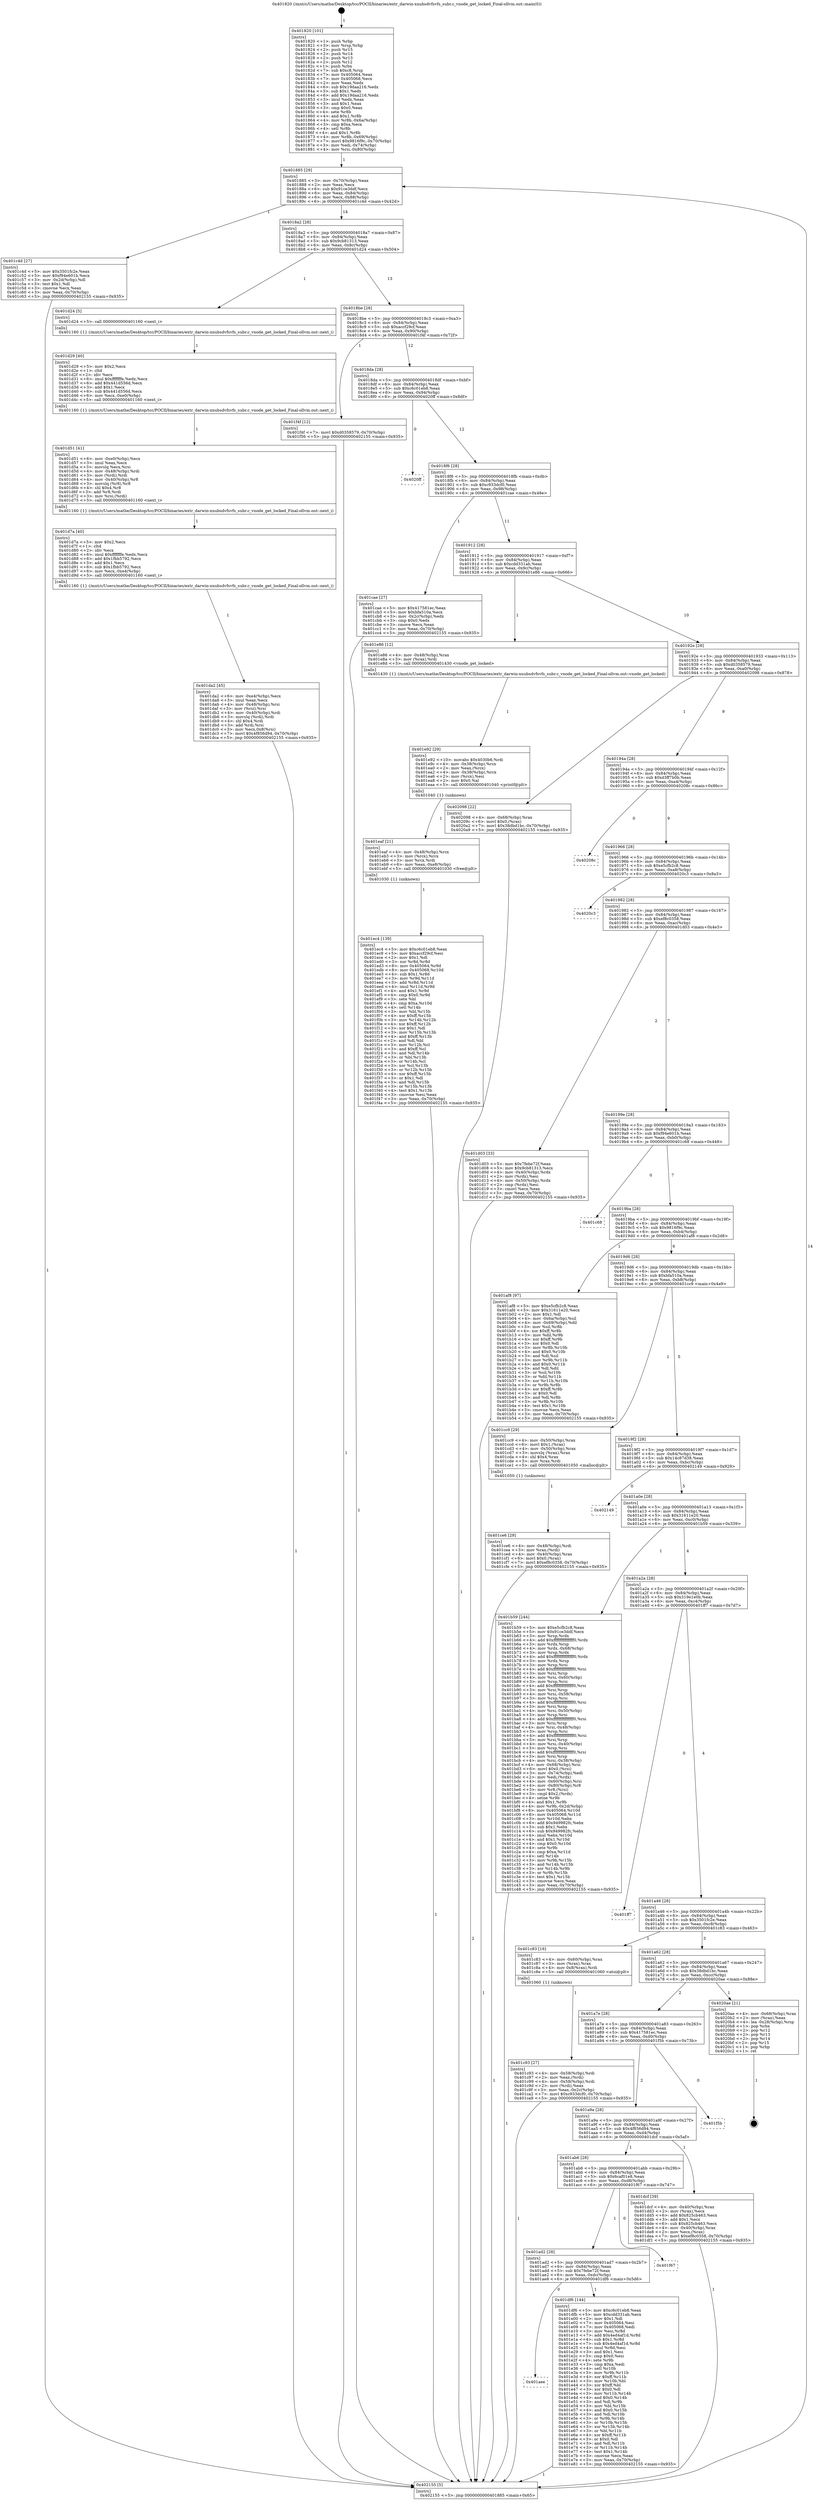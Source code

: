 digraph "0x401820" {
  label = "0x401820 (/mnt/c/Users/mathe/Desktop/tcc/POCII/binaries/extr_darwin-xnubsdvfsvfs_subr.c_vnode_get_locked_Final-ollvm.out::main(0))"
  labelloc = "t"
  node[shape=record]

  Entry [label="",width=0.3,height=0.3,shape=circle,fillcolor=black,style=filled]
  "0x401885" [label="{
     0x401885 [29]\l
     | [instrs]\l
     &nbsp;&nbsp;0x401885 \<+3\>: mov -0x70(%rbp),%eax\l
     &nbsp;&nbsp;0x401888 \<+2\>: mov %eax,%ecx\l
     &nbsp;&nbsp;0x40188a \<+6\>: sub $0x91ce3ddf,%ecx\l
     &nbsp;&nbsp;0x401890 \<+6\>: mov %eax,-0x84(%rbp)\l
     &nbsp;&nbsp;0x401896 \<+6\>: mov %ecx,-0x88(%rbp)\l
     &nbsp;&nbsp;0x40189c \<+6\>: je 0000000000401c4d \<main+0x42d\>\l
  }"]
  "0x401c4d" [label="{
     0x401c4d [27]\l
     | [instrs]\l
     &nbsp;&nbsp;0x401c4d \<+5\>: mov $0x3501fc2e,%eax\l
     &nbsp;&nbsp;0x401c52 \<+5\>: mov $0xf94e601b,%ecx\l
     &nbsp;&nbsp;0x401c57 \<+3\>: mov -0x2d(%rbp),%dl\l
     &nbsp;&nbsp;0x401c5a \<+3\>: test $0x1,%dl\l
     &nbsp;&nbsp;0x401c5d \<+3\>: cmovne %ecx,%eax\l
     &nbsp;&nbsp;0x401c60 \<+3\>: mov %eax,-0x70(%rbp)\l
     &nbsp;&nbsp;0x401c63 \<+5\>: jmp 0000000000402155 \<main+0x935\>\l
  }"]
  "0x4018a2" [label="{
     0x4018a2 [28]\l
     | [instrs]\l
     &nbsp;&nbsp;0x4018a2 \<+5\>: jmp 00000000004018a7 \<main+0x87\>\l
     &nbsp;&nbsp;0x4018a7 \<+6\>: mov -0x84(%rbp),%eax\l
     &nbsp;&nbsp;0x4018ad \<+5\>: sub $0x9cb81313,%eax\l
     &nbsp;&nbsp;0x4018b2 \<+6\>: mov %eax,-0x8c(%rbp)\l
     &nbsp;&nbsp;0x4018b8 \<+6\>: je 0000000000401d24 \<main+0x504\>\l
  }"]
  Exit [label="",width=0.3,height=0.3,shape=circle,fillcolor=black,style=filled,peripheries=2]
  "0x401d24" [label="{
     0x401d24 [5]\l
     | [instrs]\l
     &nbsp;&nbsp;0x401d24 \<+5\>: call 0000000000401160 \<next_i\>\l
     | [calls]\l
     &nbsp;&nbsp;0x401160 \{1\} (/mnt/c/Users/mathe/Desktop/tcc/POCII/binaries/extr_darwin-xnubsdvfsvfs_subr.c_vnode_get_locked_Final-ollvm.out::next_i)\l
  }"]
  "0x4018be" [label="{
     0x4018be [28]\l
     | [instrs]\l
     &nbsp;&nbsp;0x4018be \<+5\>: jmp 00000000004018c3 \<main+0xa3\>\l
     &nbsp;&nbsp;0x4018c3 \<+6\>: mov -0x84(%rbp),%eax\l
     &nbsp;&nbsp;0x4018c9 \<+5\>: sub $0xaccf29cf,%eax\l
     &nbsp;&nbsp;0x4018ce \<+6\>: mov %eax,-0x90(%rbp)\l
     &nbsp;&nbsp;0x4018d4 \<+6\>: je 0000000000401f4f \<main+0x72f\>\l
  }"]
  "0x401ec4" [label="{
     0x401ec4 [139]\l
     | [instrs]\l
     &nbsp;&nbsp;0x401ec4 \<+5\>: mov $0xc6c01eb8,%eax\l
     &nbsp;&nbsp;0x401ec9 \<+5\>: mov $0xaccf29cf,%esi\l
     &nbsp;&nbsp;0x401ece \<+2\>: mov $0x1,%dl\l
     &nbsp;&nbsp;0x401ed0 \<+3\>: xor %r8d,%r8d\l
     &nbsp;&nbsp;0x401ed3 \<+8\>: mov 0x405064,%r9d\l
     &nbsp;&nbsp;0x401edb \<+8\>: mov 0x405068,%r10d\l
     &nbsp;&nbsp;0x401ee3 \<+4\>: sub $0x1,%r8d\l
     &nbsp;&nbsp;0x401ee7 \<+3\>: mov %r9d,%r11d\l
     &nbsp;&nbsp;0x401eea \<+3\>: add %r8d,%r11d\l
     &nbsp;&nbsp;0x401eed \<+4\>: imul %r11d,%r9d\l
     &nbsp;&nbsp;0x401ef1 \<+4\>: and $0x1,%r9d\l
     &nbsp;&nbsp;0x401ef5 \<+4\>: cmp $0x0,%r9d\l
     &nbsp;&nbsp;0x401ef9 \<+3\>: sete %bl\l
     &nbsp;&nbsp;0x401efc \<+4\>: cmp $0xa,%r10d\l
     &nbsp;&nbsp;0x401f00 \<+4\>: setl %r14b\l
     &nbsp;&nbsp;0x401f04 \<+3\>: mov %bl,%r15b\l
     &nbsp;&nbsp;0x401f07 \<+4\>: xor $0xff,%r15b\l
     &nbsp;&nbsp;0x401f0b \<+3\>: mov %r14b,%r12b\l
     &nbsp;&nbsp;0x401f0e \<+4\>: xor $0xff,%r12b\l
     &nbsp;&nbsp;0x401f12 \<+3\>: xor $0x1,%dl\l
     &nbsp;&nbsp;0x401f15 \<+3\>: mov %r15b,%r13b\l
     &nbsp;&nbsp;0x401f18 \<+4\>: and $0xff,%r13b\l
     &nbsp;&nbsp;0x401f1c \<+2\>: and %dl,%bl\l
     &nbsp;&nbsp;0x401f1e \<+3\>: mov %r12b,%cl\l
     &nbsp;&nbsp;0x401f21 \<+3\>: and $0xff,%cl\l
     &nbsp;&nbsp;0x401f24 \<+3\>: and %dl,%r14b\l
     &nbsp;&nbsp;0x401f27 \<+3\>: or %bl,%r13b\l
     &nbsp;&nbsp;0x401f2a \<+3\>: or %r14b,%cl\l
     &nbsp;&nbsp;0x401f2d \<+3\>: xor %cl,%r13b\l
     &nbsp;&nbsp;0x401f30 \<+3\>: or %r12b,%r15b\l
     &nbsp;&nbsp;0x401f33 \<+4\>: xor $0xff,%r15b\l
     &nbsp;&nbsp;0x401f37 \<+3\>: or $0x1,%dl\l
     &nbsp;&nbsp;0x401f3a \<+3\>: and %dl,%r15b\l
     &nbsp;&nbsp;0x401f3d \<+3\>: or %r15b,%r13b\l
     &nbsp;&nbsp;0x401f40 \<+4\>: test $0x1,%r13b\l
     &nbsp;&nbsp;0x401f44 \<+3\>: cmovne %esi,%eax\l
     &nbsp;&nbsp;0x401f47 \<+3\>: mov %eax,-0x70(%rbp)\l
     &nbsp;&nbsp;0x401f4a \<+5\>: jmp 0000000000402155 \<main+0x935\>\l
  }"]
  "0x401f4f" [label="{
     0x401f4f [12]\l
     | [instrs]\l
     &nbsp;&nbsp;0x401f4f \<+7\>: movl $0xd0358579,-0x70(%rbp)\l
     &nbsp;&nbsp;0x401f56 \<+5\>: jmp 0000000000402155 \<main+0x935\>\l
  }"]
  "0x4018da" [label="{
     0x4018da [28]\l
     | [instrs]\l
     &nbsp;&nbsp;0x4018da \<+5\>: jmp 00000000004018df \<main+0xbf\>\l
     &nbsp;&nbsp;0x4018df \<+6\>: mov -0x84(%rbp),%eax\l
     &nbsp;&nbsp;0x4018e5 \<+5\>: sub $0xc6c01eb8,%eax\l
     &nbsp;&nbsp;0x4018ea \<+6\>: mov %eax,-0x94(%rbp)\l
     &nbsp;&nbsp;0x4018f0 \<+6\>: je 00000000004020ff \<main+0x8df\>\l
  }"]
  "0x401eaf" [label="{
     0x401eaf [21]\l
     | [instrs]\l
     &nbsp;&nbsp;0x401eaf \<+4\>: mov -0x48(%rbp),%rcx\l
     &nbsp;&nbsp;0x401eb3 \<+3\>: mov (%rcx),%rcx\l
     &nbsp;&nbsp;0x401eb6 \<+3\>: mov %rcx,%rdi\l
     &nbsp;&nbsp;0x401eb9 \<+6\>: mov %eax,-0xe8(%rbp)\l
     &nbsp;&nbsp;0x401ebf \<+5\>: call 0000000000401030 \<free@plt\>\l
     | [calls]\l
     &nbsp;&nbsp;0x401030 \{1\} (unknown)\l
  }"]
  "0x4020ff" [label="{
     0x4020ff\l
  }", style=dashed]
  "0x4018f6" [label="{
     0x4018f6 [28]\l
     | [instrs]\l
     &nbsp;&nbsp;0x4018f6 \<+5\>: jmp 00000000004018fb \<main+0xdb\>\l
     &nbsp;&nbsp;0x4018fb \<+6\>: mov -0x84(%rbp),%eax\l
     &nbsp;&nbsp;0x401901 \<+5\>: sub $0xc933dcf0,%eax\l
     &nbsp;&nbsp;0x401906 \<+6\>: mov %eax,-0x98(%rbp)\l
     &nbsp;&nbsp;0x40190c \<+6\>: je 0000000000401cae \<main+0x48e\>\l
  }"]
  "0x401e92" [label="{
     0x401e92 [29]\l
     | [instrs]\l
     &nbsp;&nbsp;0x401e92 \<+10\>: movabs $0x4030b6,%rdi\l
     &nbsp;&nbsp;0x401e9c \<+4\>: mov -0x38(%rbp),%rcx\l
     &nbsp;&nbsp;0x401ea0 \<+2\>: mov %eax,(%rcx)\l
     &nbsp;&nbsp;0x401ea2 \<+4\>: mov -0x38(%rbp),%rcx\l
     &nbsp;&nbsp;0x401ea6 \<+2\>: mov (%rcx),%esi\l
     &nbsp;&nbsp;0x401ea8 \<+2\>: mov $0x0,%al\l
     &nbsp;&nbsp;0x401eaa \<+5\>: call 0000000000401040 \<printf@plt\>\l
     | [calls]\l
     &nbsp;&nbsp;0x401040 \{1\} (unknown)\l
  }"]
  "0x401cae" [label="{
     0x401cae [27]\l
     | [instrs]\l
     &nbsp;&nbsp;0x401cae \<+5\>: mov $0x417581ec,%eax\l
     &nbsp;&nbsp;0x401cb3 \<+5\>: mov $0xbfa510a,%ecx\l
     &nbsp;&nbsp;0x401cb8 \<+3\>: mov -0x2c(%rbp),%edx\l
     &nbsp;&nbsp;0x401cbb \<+3\>: cmp $0x0,%edx\l
     &nbsp;&nbsp;0x401cbe \<+3\>: cmove %ecx,%eax\l
     &nbsp;&nbsp;0x401cc1 \<+3\>: mov %eax,-0x70(%rbp)\l
     &nbsp;&nbsp;0x401cc4 \<+5\>: jmp 0000000000402155 \<main+0x935\>\l
  }"]
  "0x401912" [label="{
     0x401912 [28]\l
     | [instrs]\l
     &nbsp;&nbsp;0x401912 \<+5\>: jmp 0000000000401917 \<main+0xf7\>\l
     &nbsp;&nbsp;0x401917 \<+6\>: mov -0x84(%rbp),%eax\l
     &nbsp;&nbsp;0x40191d \<+5\>: sub $0xcdd331ab,%eax\l
     &nbsp;&nbsp;0x401922 \<+6\>: mov %eax,-0x9c(%rbp)\l
     &nbsp;&nbsp;0x401928 \<+6\>: je 0000000000401e86 \<main+0x666\>\l
  }"]
  "0x401aee" [label="{
     0x401aee\l
  }", style=dashed]
  "0x401e86" [label="{
     0x401e86 [12]\l
     | [instrs]\l
     &nbsp;&nbsp;0x401e86 \<+4\>: mov -0x48(%rbp),%rax\l
     &nbsp;&nbsp;0x401e8a \<+3\>: mov (%rax),%rdi\l
     &nbsp;&nbsp;0x401e8d \<+5\>: call 0000000000401430 \<vnode_get_locked\>\l
     | [calls]\l
     &nbsp;&nbsp;0x401430 \{1\} (/mnt/c/Users/mathe/Desktop/tcc/POCII/binaries/extr_darwin-xnubsdvfsvfs_subr.c_vnode_get_locked_Final-ollvm.out::vnode_get_locked)\l
  }"]
  "0x40192e" [label="{
     0x40192e [28]\l
     | [instrs]\l
     &nbsp;&nbsp;0x40192e \<+5\>: jmp 0000000000401933 \<main+0x113\>\l
     &nbsp;&nbsp;0x401933 \<+6\>: mov -0x84(%rbp),%eax\l
     &nbsp;&nbsp;0x401939 \<+5\>: sub $0xd0358579,%eax\l
     &nbsp;&nbsp;0x40193e \<+6\>: mov %eax,-0xa0(%rbp)\l
     &nbsp;&nbsp;0x401944 \<+6\>: je 0000000000402098 \<main+0x878\>\l
  }"]
  "0x401df6" [label="{
     0x401df6 [144]\l
     | [instrs]\l
     &nbsp;&nbsp;0x401df6 \<+5\>: mov $0xc6c01eb8,%eax\l
     &nbsp;&nbsp;0x401dfb \<+5\>: mov $0xcdd331ab,%ecx\l
     &nbsp;&nbsp;0x401e00 \<+2\>: mov $0x1,%dl\l
     &nbsp;&nbsp;0x401e02 \<+7\>: mov 0x405064,%esi\l
     &nbsp;&nbsp;0x401e09 \<+7\>: mov 0x405068,%edi\l
     &nbsp;&nbsp;0x401e10 \<+3\>: mov %esi,%r8d\l
     &nbsp;&nbsp;0x401e13 \<+7\>: add $0x4ed4af1d,%r8d\l
     &nbsp;&nbsp;0x401e1a \<+4\>: sub $0x1,%r8d\l
     &nbsp;&nbsp;0x401e1e \<+7\>: sub $0x4ed4af1d,%r8d\l
     &nbsp;&nbsp;0x401e25 \<+4\>: imul %r8d,%esi\l
     &nbsp;&nbsp;0x401e29 \<+3\>: and $0x1,%esi\l
     &nbsp;&nbsp;0x401e2c \<+3\>: cmp $0x0,%esi\l
     &nbsp;&nbsp;0x401e2f \<+4\>: sete %r9b\l
     &nbsp;&nbsp;0x401e33 \<+3\>: cmp $0xa,%edi\l
     &nbsp;&nbsp;0x401e36 \<+4\>: setl %r10b\l
     &nbsp;&nbsp;0x401e3a \<+3\>: mov %r9b,%r11b\l
     &nbsp;&nbsp;0x401e3d \<+4\>: xor $0xff,%r11b\l
     &nbsp;&nbsp;0x401e41 \<+3\>: mov %r10b,%bl\l
     &nbsp;&nbsp;0x401e44 \<+3\>: xor $0xff,%bl\l
     &nbsp;&nbsp;0x401e47 \<+3\>: xor $0x0,%dl\l
     &nbsp;&nbsp;0x401e4a \<+3\>: mov %r11b,%r14b\l
     &nbsp;&nbsp;0x401e4d \<+4\>: and $0x0,%r14b\l
     &nbsp;&nbsp;0x401e51 \<+3\>: and %dl,%r9b\l
     &nbsp;&nbsp;0x401e54 \<+3\>: mov %bl,%r15b\l
     &nbsp;&nbsp;0x401e57 \<+4\>: and $0x0,%r15b\l
     &nbsp;&nbsp;0x401e5b \<+3\>: and %dl,%r10b\l
     &nbsp;&nbsp;0x401e5e \<+3\>: or %r9b,%r14b\l
     &nbsp;&nbsp;0x401e61 \<+3\>: or %r10b,%r15b\l
     &nbsp;&nbsp;0x401e64 \<+3\>: xor %r15b,%r14b\l
     &nbsp;&nbsp;0x401e67 \<+3\>: or %bl,%r11b\l
     &nbsp;&nbsp;0x401e6a \<+4\>: xor $0xff,%r11b\l
     &nbsp;&nbsp;0x401e6e \<+3\>: or $0x0,%dl\l
     &nbsp;&nbsp;0x401e71 \<+3\>: and %dl,%r11b\l
     &nbsp;&nbsp;0x401e74 \<+3\>: or %r11b,%r14b\l
     &nbsp;&nbsp;0x401e77 \<+4\>: test $0x1,%r14b\l
     &nbsp;&nbsp;0x401e7b \<+3\>: cmovne %ecx,%eax\l
     &nbsp;&nbsp;0x401e7e \<+3\>: mov %eax,-0x70(%rbp)\l
     &nbsp;&nbsp;0x401e81 \<+5\>: jmp 0000000000402155 \<main+0x935\>\l
  }"]
  "0x402098" [label="{
     0x402098 [22]\l
     | [instrs]\l
     &nbsp;&nbsp;0x402098 \<+4\>: mov -0x68(%rbp),%rax\l
     &nbsp;&nbsp;0x40209c \<+6\>: movl $0x0,(%rax)\l
     &nbsp;&nbsp;0x4020a2 \<+7\>: movl $0x38dbd1bc,-0x70(%rbp)\l
     &nbsp;&nbsp;0x4020a9 \<+5\>: jmp 0000000000402155 \<main+0x935\>\l
  }"]
  "0x40194a" [label="{
     0x40194a [28]\l
     | [instrs]\l
     &nbsp;&nbsp;0x40194a \<+5\>: jmp 000000000040194f \<main+0x12f\>\l
     &nbsp;&nbsp;0x40194f \<+6\>: mov -0x84(%rbp),%eax\l
     &nbsp;&nbsp;0x401955 \<+5\>: sub $0xd3ff7b0b,%eax\l
     &nbsp;&nbsp;0x40195a \<+6\>: mov %eax,-0xa4(%rbp)\l
     &nbsp;&nbsp;0x401960 \<+6\>: je 000000000040208c \<main+0x86c\>\l
  }"]
  "0x401ad2" [label="{
     0x401ad2 [28]\l
     | [instrs]\l
     &nbsp;&nbsp;0x401ad2 \<+5\>: jmp 0000000000401ad7 \<main+0x2b7\>\l
     &nbsp;&nbsp;0x401ad7 \<+6\>: mov -0x84(%rbp),%eax\l
     &nbsp;&nbsp;0x401add \<+5\>: sub $0x7febe72f,%eax\l
     &nbsp;&nbsp;0x401ae2 \<+6\>: mov %eax,-0xdc(%rbp)\l
     &nbsp;&nbsp;0x401ae8 \<+6\>: je 0000000000401df6 \<main+0x5d6\>\l
  }"]
  "0x40208c" [label="{
     0x40208c\l
  }", style=dashed]
  "0x401966" [label="{
     0x401966 [28]\l
     | [instrs]\l
     &nbsp;&nbsp;0x401966 \<+5\>: jmp 000000000040196b \<main+0x14b\>\l
     &nbsp;&nbsp;0x40196b \<+6\>: mov -0x84(%rbp),%eax\l
     &nbsp;&nbsp;0x401971 \<+5\>: sub $0xe5cfb2c8,%eax\l
     &nbsp;&nbsp;0x401976 \<+6\>: mov %eax,-0xa8(%rbp)\l
     &nbsp;&nbsp;0x40197c \<+6\>: je 00000000004020c3 \<main+0x8a3\>\l
  }"]
  "0x401f67" [label="{
     0x401f67\l
  }", style=dashed]
  "0x4020c3" [label="{
     0x4020c3\l
  }", style=dashed]
  "0x401982" [label="{
     0x401982 [28]\l
     | [instrs]\l
     &nbsp;&nbsp;0x401982 \<+5\>: jmp 0000000000401987 \<main+0x167\>\l
     &nbsp;&nbsp;0x401987 \<+6\>: mov -0x84(%rbp),%eax\l
     &nbsp;&nbsp;0x40198d \<+5\>: sub $0xef8c0358,%eax\l
     &nbsp;&nbsp;0x401992 \<+6\>: mov %eax,-0xac(%rbp)\l
     &nbsp;&nbsp;0x401998 \<+6\>: je 0000000000401d03 \<main+0x4e3\>\l
  }"]
  "0x401ab6" [label="{
     0x401ab6 [28]\l
     | [instrs]\l
     &nbsp;&nbsp;0x401ab6 \<+5\>: jmp 0000000000401abb \<main+0x29b\>\l
     &nbsp;&nbsp;0x401abb \<+6\>: mov -0x84(%rbp),%eax\l
     &nbsp;&nbsp;0x401ac1 \<+5\>: sub $0x6caf01e8,%eax\l
     &nbsp;&nbsp;0x401ac6 \<+6\>: mov %eax,-0xd8(%rbp)\l
     &nbsp;&nbsp;0x401acc \<+6\>: je 0000000000401f67 \<main+0x747\>\l
  }"]
  "0x401d03" [label="{
     0x401d03 [33]\l
     | [instrs]\l
     &nbsp;&nbsp;0x401d03 \<+5\>: mov $0x7febe72f,%eax\l
     &nbsp;&nbsp;0x401d08 \<+5\>: mov $0x9cb81313,%ecx\l
     &nbsp;&nbsp;0x401d0d \<+4\>: mov -0x40(%rbp),%rdx\l
     &nbsp;&nbsp;0x401d11 \<+2\>: mov (%rdx),%esi\l
     &nbsp;&nbsp;0x401d13 \<+4\>: mov -0x50(%rbp),%rdx\l
     &nbsp;&nbsp;0x401d17 \<+2\>: cmp (%rdx),%esi\l
     &nbsp;&nbsp;0x401d19 \<+3\>: cmovl %ecx,%eax\l
     &nbsp;&nbsp;0x401d1c \<+3\>: mov %eax,-0x70(%rbp)\l
     &nbsp;&nbsp;0x401d1f \<+5\>: jmp 0000000000402155 \<main+0x935\>\l
  }"]
  "0x40199e" [label="{
     0x40199e [28]\l
     | [instrs]\l
     &nbsp;&nbsp;0x40199e \<+5\>: jmp 00000000004019a3 \<main+0x183\>\l
     &nbsp;&nbsp;0x4019a3 \<+6\>: mov -0x84(%rbp),%eax\l
     &nbsp;&nbsp;0x4019a9 \<+5\>: sub $0xf94e601b,%eax\l
     &nbsp;&nbsp;0x4019ae \<+6\>: mov %eax,-0xb0(%rbp)\l
     &nbsp;&nbsp;0x4019b4 \<+6\>: je 0000000000401c68 \<main+0x448\>\l
  }"]
  "0x401dcf" [label="{
     0x401dcf [39]\l
     | [instrs]\l
     &nbsp;&nbsp;0x401dcf \<+4\>: mov -0x40(%rbp),%rax\l
     &nbsp;&nbsp;0x401dd3 \<+2\>: mov (%rax),%ecx\l
     &nbsp;&nbsp;0x401dd5 \<+6\>: add $0x825cb463,%ecx\l
     &nbsp;&nbsp;0x401ddb \<+3\>: add $0x1,%ecx\l
     &nbsp;&nbsp;0x401dde \<+6\>: sub $0x825cb463,%ecx\l
     &nbsp;&nbsp;0x401de4 \<+4\>: mov -0x40(%rbp),%rax\l
     &nbsp;&nbsp;0x401de8 \<+2\>: mov %ecx,(%rax)\l
     &nbsp;&nbsp;0x401dea \<+7\>: movl $0xef8c0358,-0x70(%rbp)\l
     &nbsp;&nbsp;0x401df1 \<+5\>: jmp 0000000000402155 \<main+0x935\>\l
  }"]
  "0x401c68" [label="{
     0x401c68\l
  }", style=dashed]
  "0x4019ba" [label="{
     0x4019ba [28]\l
     | [instrs]\l
     &nbsp;&nbsp;0x4019ba \<+5\>: jmp 00000000004019bf \<main+0x19f\>\l
     &nbsp;&nbsp;0x4019bf \<+6\>: mov -0x84(%rbp),%eax\l
     &nbsp;&nbsp;0x4019c5 \<+5\>: sub $0x9816f9c,%eax\l
     &nbsp;&nbsp;0x4019ca \<+6\>: mov %eax,-0xb4(%rbp)\l
     &nbsp;&nbsp;0x4019d0 \<+6\>: je 0000000000401af8 \<main+0x2d8\>\l
  }"]
  "0x401a9a" [label="{
     0x401a9a [28]\l
     | [instrs]\l
     &nbsp;&nbsp;0x401a9a \<+5\>: jmp 0000000000401a9f \<main+0x27f\>\l
     &nbsp;&nbsp;0x401a9f \<+6\>: mov -0x84(%rbp),%eax\l
     &nbsp;&nbsp;0x401aa5 \<+5\>: sub $0x4f856d94,%eax\l
     &nbsp;&nbsp;0x401aaa \<+6\>: mov %eax,-0xd4(%rbp)\l
     &nbsp;&nbsp;0x401ab0 \<+6\>: je 0000000000401dcf \<main+0x5af\>\l
  }"]
  "0x401af8" [label="{
     0x401af8 [97]\l
     | [instrs]\l
     &nbsp;&nbsp;0x401af8 \<+5\>: mov $0xe5cfb2c8,%eax\l
     &nbsp;&nbsp;0x401afd \<+5\>: mov $0x31611e20,%ecx\l
     &nbsp;&nbsp;0x401b02 \<+2\>: mov $0x1,%dl\l
     &nbsp;&nbsp;0x401b04 \<+4\>: mov -0x6a(%rbp),%sil\l
     &nbsp;&nbsp;0x401b08 \<+4\>: mov -0x69(%rbp),%dil\l
     &nbsp;&nbsp;0x401b0c \<+3\>: mov %sil,%r8b\l
     &nbsp;&nbsp;0x401b0f \<+4\>: xor $0xff,%r8b\l
     &nbsp;&nbsp;0x401b13 \<+3\>: mov %dil,%r9b\l
     &nbsp;&nbsp;0x401b16 \<+4\>: xor $0xff,%r9b\l
     &nbsp;&nbsp;0x401b1a \<+3\>: xor $0x0,%dl\l
     &nbsp;&nbsp;0x401b1d \<+3\>: mov %r8b,%r10b\l
     &nbsp;&nbsp;0x401b20 \<+4\>: and $0x0,%r10b\l
     &nbsp;&nbsp;0x401b24 \<+3\>: and %dl,%sil\l
     &nbsp;&nbsp;0x401b27 \<+3\>: mov %r9b,%r11b\l
     &nbsp;&nbsp;0x401b2a \<+4\>: and $0x0,%r11b\l
     &nbsp;&nbsp;0x401b2e \<+3\>: and %dl,%dil\l
     &nbsp;&nbsp;0x401b31 \<+3\>: or %sil,%r10b\l
     &nbsp;&nbsp;0x401b34 \<+3\>: or %dil,%r11b\l
     &nbsp;&nbsp;0x401b37 \<+3\>: xor %r11b,%r10b\l
     &nbsp;&nbsp;0x401b3a \<+3\>: or %r9b,%r8b\l
     &nbsp;&nbsp;0x401b3d \<+4\>: xor $0xff,%r8b\l
     &nbsp;&nbsp;0x401b41 \<+3\>: or $0x0,%dl\l
     &nbsp;&nbsp;0x401b44 \<+3\>: and %dl,%r8b\l
     &nbsp;&nbsp;0x401b47 \<+3\>: or %r8b,%r10b\l
     &nbsp;&nbsp;0x401b4a \<+4\>: test $0x1,%r10b\l
     &nbsp;&nbsp;0x401b4e \<+3\>: cmovne %ecx,%eax\l
     &nbsp;&nbsp;0x401b51 \<+3\>: mov %eax,-0x70(%rbp)\l
     &nbsp;&nbsp;0x401b54 \<+5\>: jmp 0000000000402155 \<main+0x935\>\l
  }"]
  "0x4019d6" [label="{
     0x4019d6 [28]\l
     | [instrs]\l
     &nbsp;&nbsp;0x4019d6 \<+5\>: jmp 00000000004019db \<main+0x1bb\>\l
     &nbsp;&nbsp;0x4019db \<+6\>: mov -0x84(%rbp),%eax\l
     &nbsp;&nbsp;0x4019e1 \<+5\>: sub $0xbfa510a,%eax\l
     &nbsp;&nbsp;0x4019e6 \<+6\>: mov %eax,-0xb8(%rbp)\l
     &nbsp;&nbsp;0x4019ec \<+6\>: je 0000000000401cc9 \<main+0x4a9\>\l
  }"]
  "0x402155" [label="{
     0x402155 [5]\l
     | [instrs]\l
     &nbsp;&nbsp;0x402155 \<+5\>: jmp 0000000000401885 \<main+0x65\>\l
  }"]
  "0x401820" [label="{
     0x401820 [101]\l
     | [instrs]\l
     &nbsp;&nbsp;0x401820 \<+1\>: push %rbp\l
     &nbsp;&nbsp;0x401821 \<+3\>: mov %rsp,%rbp\l
     &nbsp;&nbsp;0x401824 \<+2\>: push %r15\l
     &nbsp;&nbsp;0x401826 \<+2\>: push %r14\l
     &nbsp;&nbsp;0x401828 \<+2\>: push %r13\l
     &nbsp;&nbsp;0x40182a \<+2\>: push %r12\l
     &nbsp;&nbsp;0x40182c \<+1\>: push %rbx\l
     &nbsp;&nbsp;0x40182d \<+7\>: sub $0xc8,%rsp\l
     &nbsp;&nbsp;0x401834 \<+7\>: mov 0x405064,%eax\l
     &nbsp;&nbsp;0x40183b \<+7\>: mov 0x405068,%ecx\l
     &nbsp;&nbsp;0x401842 \<+2\>: mov %eax,%edx\l
     &nbsp;&nbsp;0x401844 \<+6\>: sub $0x19daa216,%edx\l
     &nbsp;&nbsp;0x40184a \<+3\>: sub $0x1,%edx\l
     &nbsp;&nbsp;0x40184d \<+6\>: add $0x19daa216,%edx\l
     &nbsp;&nbsp;0x401853 \<+3\>: imul %edx,%eax\l
     &nbsp;&nbsp;0x401856 \<+3\>: and $0x1,%eax\l
     &nbsp;&nbsp;0x401859 \<+3\>: cmp $0x0,%eax\l
     &nbsp;&nbsp;0x40185c \<+4\>: sete %r8b\l
     &nbsp;&nbsp;0x401860 \<+4\>: and $0x1,%r8b\l
     &nbsp;&nbsp;0x401864 \<+4\>: mov %r8b,-0x6a(%rbp)\l
     &nbsp;&nbsp;0x401868 \<+3\>: cmp $0xa,%ecx\l
     &nbsp;&nbsp;0x40186b \<+4\>: setl %r8b\l
     &nbsp;&nbsp;0x40186f \<+4\>: and $0x1,%r8b\l
     &nbsp;&nbsp;0x401873 \<+4\>: mov %r8b,-0x69(%rbp)\l
     &nbsp;&nbsp;0x401877 \<+7\>: movl $0x9816f9c,-0x70(%rbp)\l
     &nbsp;&nbsp;0x40187e \<+3\>: mov %edi,-0x74(%rbp)\l
     &nbsp;&nbsp;0x401881 \<+4\>: mov %rsi,-0x80(%rbp)\l
  }"]
  "0x401f5b" [label="{
     0x401f5b\l
  }", style=dashed]
  "0x401cc9" [label="{
     0x401cc9 [29]\l
     | [instrs]\l
     &nbsp;&nbsp;0x401cc9 \<+4\>: mov -0x50(%rbp),%rax\l
     &nbsp;&nbsp;0x401ccd \<+6\>: movl $0x1,(%rax)\l
     &nbsp;&nbsp;0x401cd3 \<+4\>: mov -0x50(%rbp),%rax\l
     &nbsp;&nbsp;0x401cd7 \<+3\>: movslq (%rax),%rax\l
     &nbsp;&nbsp;0x401cda \<+4\>: shl $0x4,%rax\l
     &nbsp;&nbsp;0x401cde \<+3\>: mov %rax,%rdi\l
     &nbsp;&nbsp;0x401ce1 \<+5\>: call 0000000000401050 \<malloc@plt\>\l
     | [calls]\l
     &nbsp;&nbsp;0x401050 \{1\} (unknown)\l
  }"]
  "0x4019f2" [label="{
     0x4019f2 [28]\l
     | [instrs]\l
     &nbsp;&nbsp;0x4019f2 \<+5\>: jmp 00000000004019f7 \<main+0x1d7\>\l
     &nbsp;&nbsp;0x4019f7 \<+6\>: mov -0x84(%rbp),%eax\l
     &nbsp;&nbsp;0x4019fd \<+5\>: sub $0x14c87d38,%eax\l
     &nbsp;&nbsp;0x401a02 \<+6\>: mov %eax,-0xbc(%rbp)\l
     &nbsp;&nbsp;0x401a08 \<+6\>: je 0000000000402149 \<main+0x929\>\l
  }"]
  "0x401a7e" [label="{
     0x401a7e [28]\l
     | [instrs]\l
     &nbsp;&nbsp;0x401a7e \<+5\>: jmp 0000000000401a83 \<main+0x263\>\l
     &nbsp;&nbsp;0x401a83 \<+6\>: mov -0x84(%rbp),%eax\l
     &nbsp;&nbsp;0x401a89 \<+5\>: sub $0x417581ec,%eax\l
     &nbsp;&nbsp;0x401a8e \<+6\>: mov %eax,-0xd0(%rbp)\l
     &nbsp;&nbsp;0x401a94 \<+6\>: je 0000000000401f5b \<main+0x73b\>\l
  }"]
  "0x402149" [label="{
     0x402149\l
  }", style=dashed]
  "0x401a0e" [label="{
     0x401a0e [28]\l
     | [instrs]\l
     &nbsp;&nbsp;0x401a0e \<+5\>: jmp 0000000000401a13 \<main+0x1f3\>\l
     &nbsp;&nbsp;0x401a13 \<+6\>: mov -0x84(%rbp),%eax\l
     &nbsp;&nbsp;0x401a19 \<+5\>: sub $0x31611e20,%eax\l
     &nbsp;&nbsp;0x401a1e \<+6\>: mov %eax,-0xc0(%rbp)\l
     &nbsp;&nbsp;0x401a24 \<+6\>: je 0000000000401b59 \<main+0x339\>\l
  }"]
  "0x4020ae" [label="{
     0x4020ae [21]\l
     | [instrs]\l
     &nbsp;&nbsp;0x4020ae \<+4\>: mov -0x68(%rbp),%rax\l
     &nbsp;&nbsp;0x4020b2 \<+2\>: mov (%rax),%eax\l
     &nbsp;&nbsp;0x4020b4 \<+4\>: lea -0x28(%rbp),%rsp\l
     &nbsp;&nbsp;0x4020b8 \<+1\>: pop %rbx\l
     &nbsp;&nbsp;0x4020b9 \<+2\>: pop %r12\l
     &nbsp;&nbsp;0x4020bb \<+2\>: pop %r13\l
     &nbsp;&nbsp;0x4020bd \<+2\>: pop %r14\l
     &nbsp;&nbsp;0x4020bf \<+2\>: pop %r15\l
     &nbsp;&nbsp;0x4020c1 \<+1\>: pop %rbp\l
     &nbsp;&nbsp;0x4020c2 \<+1\>: ret\l
  }"]
  "0x401b59" [label="{
     0x401b59 [244]\l
     | [instrs]\l
     &nbsp;&nbsp;0x401b59 \<+5\>: mov $0xe5cfb2c8,%eax\l
     &nbsp;&nbsp;0x401b5e \<+5\>: mov $0x91ce3ddf,%ecx\l
     &nbsp;&nbsp;0x401b63 \<+3\>: mov %rsp,%rdx\l
     &nbsp;&nbsp;0x401b66 \<+4\>: add $0xfffffffffffffff0,%rdx\l
     &nbsp;&nbsp;0x401b6a \<+3\>: mov %rdx,%rsp\l
     &nbsp;&nbsp;0x401b6d \<+4\>: mov %rdx,-0x68(%rbp)\l
     &nbsp;&nbsp;0x401b71 \<+3\>: mov %rsp,%rdx\l
     &nbsp;&nbsp;0x401b74 \<+4\>: add $0xfffffffffffffff0,%rdx\l
     &nbsp;&nbsp;0x401b78 \<+3\>: mov %rdx,%rsp\l
     &nbsp;&nbsp;0x401b7b \<+3\>: mov %rsp,%rsi\l
     &nbsp;&nbsp;0x401b7e \<+4\>: add $0xfffffffffffffff0,%rsi\l
     &nbsp;&nbsp;0x401b82 \<+3\>: mov %rsi,%rsp\l
     &nbsp;&nbsp;0x401b85 \<+4\>: mov %rsi,-0x60(%rbp)\l
     &nbsp;&nbsp;0x401b89 \<+3\>: mov %rsp,%rsi\l
     &nbsp;&nbsp;0x401b8c \<+4\>: add $0xfffffffffffffff0,%rsi\l
     &nbsp;&nbsp;0x401b90 \<+3\>: mov %rsi,%rsp\l
     &nbsp;&nbsp;0x401b93 \<+4\>: mov %rsi,-0x58(%rbp)\l
     &nbsp;&nbsp;0x401b97 \<+3\>: mov %rsp,%rsi\l
     &nbsp;&nbsp;0x401b9a \<+4\>: add $0xfffffffffffffff0,%rsi\l
     &nbsp;&nbsp;0x401b9e \<+3\>: mov %rsi,%rsp\l
     &nbsp;&nbsp;0x401ba1 \<+4\>: mov %rsi,-0x50(%rbp)\l
     &nbsp;&nbsp;0x401ba5 \<+3\>: mov %rsp,%rsi\l
     &nbsp;&nbsp;0x401ba8 \<+4\>: add $0xfffffffffffffff0,%rsi\l
     &nbsp;&nbsp;0x401bac \<+3\>: mov %rsi,%rsp\l
     &nbsp;&nbsp;0x401baf \<+4\>: mov %rsi,-0x48(%rbp)\l
     &nbsp;&nbsp;0x401bb3 \<+3\>: mov %rsp,%rsi\l
     &nbsp;&nbsp;0x401bb6 \<+4\>: add $0xfffffffffffffff0,%rsi\l
     &nbsp;&nbsp;0x401bba \<+3\>: mov %rsi,%rsp\l
     &nbsp;&nbsp;0x401bbd \<+4\>: mov %rsi,-0x40(%rbp)\l
     &nbsp;&nbsp;0x401bc1 \<+3\>: mov %rsp,%rsi\l
     &nbsp;&nbsp;0x401bc4 \<+4\>: add $0xfffffffffffffff0,%rsi\l
     &nbsp;&nbsp;0x401bc8 \<+3\>: mov %rsi,%rsp\l
     &nbsp;&nbsp;0x401bcb \<+4\>: mov %rsi,-0x38(%rbp)\l
     &nbsp;&nbsp;0x401bcf \<+4\>: mov -0x68(%rbp),%rsi\l
     &nbsp;&nbsp;0x401bd3 \<+6\>: movl $0x0,(%rsi)\l
     &nbsp;&nbsp;0x401bd9 \<+3\>: mov -0x74(%rbp),%edi\l
     &nbsp;&nbsp;0x401bdc \<+2\>: mov %edi,(%rdx)\l
     &nbsp;&nbsp;0x401bde \<+4\>: mov -0x60(%rbp),%rsi\l
     &nbsp;&nbsp;0x401be2 \<+4\>: mov -0x80(%rbp),%r8\l
     &nbsp;&nbsp;0x401be6 \<+3\>: mov %r8,(%rsi)\l
     &nbsp;&nbsp;0x401be9 \<+3\>: cmpl $0x2,(%rdx)\l
     &nbsp;&nbsp;0x401bec \<+4\>: setne %r9b\l
     &nbsp;&nbsp;0x401bf0 \<+4\>: and $0x1,%r9b\l
     &nbsp;&nbsp;0x401bf4 \<+4\>: mov %r9b,-0x2d(%rbp)\l
     &nbsp;&nbsp;0x401bf8 \<+8\>: mov 0x405064,%r10d\l
     &nbsp;&nbsp;0x401c00 \<+8\>: mov 0x405068,%r11d\l
     &nbsp;&nbsp;0x401c08 \<+3\>: mov %r10d,%ebx\l
     &nbsp;&nbsp;0x401c0b \<+6\>: add $0x949982fc,%ebx\l
     &nbsp;&nbsp;0x401c11 \<+3\>: sub $0x1,%ebx\l
     &nbsp;&nbsp;0x401c14 \<+6\>: sub $0x949982fc,%ebx\l
     &nbsp;&nbsp;0x401c1a \<+4\>: imul %ebx,%r10d\l
     &nbsp;&nbsp;0x401c1e \<+4\>: and $0x1,%r10d\l
     &nbsp;&nbsp;0x401c22 \<+4\>: cmp $0x0,%r10d\l
     &nbsp;&nbsp;0x401c26 \<+4\>: sete %r9b\l
     &nbsp;&nbsp;0x401c2a \<+4\>: cmp $0xa,%r11d\l
     &nbsp;&nbsp;0x401c2e \<+4\>: setl %r14b\l
     &nbsp;&nbsp;0x401c32 \<+3\>: mov %r9b,%r15b\l
     &nbsp;&nbsp;0x401c35 \<+3\>: and %r14b,%r15b\l
     &nbsp;&nbsp;0x401c38 \<+3\>: xor %r14b,%r9b\l
     &nbsp;&nbsp;0x401c3b \<+3\>: or %r9b,%r15b\l
     &nbsp;&nbsp;0x401c3e \<+4\>: test $0x1,%r15b\l
     &nbsp;&nbsp;0x401c42 \<+3\>: cmovne %ecx,%eax\l
     &nbsp;&nbsp;0x401c45 \<+3\>: mov %eax,-0x70(%rbp)\l
     &nbsp;&nbsp;0x401c48 \<+5\>: jmp 0000000000402155 \<main+0x935\>\l
  }"]
  "0x401a2a" [label="{
     0x401a2a [28]\l
     | [instrs]\l
     &nbsp;&nbsp;0x401a2a \<+5\>: jmp 0000000000401a2f \<main+0x20f\>\l
     &nbsp;&nbsp;0x401a2f \<+6\>: mov -0x84(%rbp),%eax\l
     &nbsp;&nbsp;0x401a35 \<+5\>: sub $0x319e1e0b,%eax\l
     &nbsp;&nbsp;0x401a3a \<+6\>: mov %eax,-0xc4(%rbp)\l
     &nbsp;&nbsp;0x401a40 \<+6\>: je 0000000000401ff7 \<main+0x7d7\>\l
  }"]
  "0x401da2" [label="{
     0x401da2 [45]\l
     | [instrs]\l
     &nbsp;&nbsp;0x401da2 \<+6\>: mov -0xe4(%rbp),%ecx\l
     &nbsp;&nbsp;0x401da8 \<+3\>: imul %eax,%ecx\l
     &nbsp;&nbsp;0x401dab \<+4\>: mov -0x48(%rbp),%rsi\l
     &nbsp;&nbsp;0x401daf \<+3\>: mov (%rsi),%rsi\l
     &nbsp;&nbsp;0x401db2 \<+4\>: mov -0x40(%rbp),%rdi\l
     &nbsp;&nbsp;0x401db6 \<+3\>: movslq (%rdi),%rdi\l
     &nbsp;&nbsp;0x401db9 \<+4\>: shl $0x4,%rdi\l
     &nbsp;&nbsp;0x401dbd \<+3\>: add %rdi,%rsi\l
     &nbsp;&nbsp;0x401dc0 \<+3\>: mov %ecx,0x8(%rsi)\l
     &nbsp;&nbsp;0x401dc3 \<+7\>: movl $0x4f856d94,-0x70(%rbp)\l
     &nbsp;&nbsp;0x401dca \<+5\>: jmp 0000000000402155 \<main+0x935\>\l
  }"]
  "0x401d7a" [label="{
     0x401d7a [40]\l
     | [instrs]\l
     &nbsp;&nbsp;0x401d7a \<+5\>: mov $0x2,%ecx\l
     &nbsp;&nbsp;0x401d7f \<+1\>: cltd\l
     &nbsp;&nbsp;0x401d80 \<+2\>: idiv %ecx\l
     &nbsp;&nbsp;0x401d82 \<+6\>: imul $0xfffffffe,%edx,%ecx\l
     &nbsp;&nbsp;0x401d88 \<+6\>: add $0x1fbb5792,%ecx\l
     &nbsp;&nbsp;0x401d8e \<+3\>: add $0x1,%ecx\l
     &nbsp;&nbsp;0x401d91 \<+6\>: sub $0x1fbb5792,%ecx\l
     &nbsp;&nbsp;0x401d97 \<+6\>: mov %ecx,-0xe4(%rbp)\l
     &nbsp;&nbsp;0x401d9d \<+5\>: call 0000000000401160 \<next_i\>\l
     | [calls]\l
     &nbsp;&nbsp;0x401160 \{1\} (/mnt/c/Users/mathe/Desktop/tcc/POCII/binaries/extr_darwin-xnubsdvfsvfs_subr.c_vnode_get_locked_Final-ollvm.out::next_i)\l
  }"]
  "0x401ff7" [label="{
     0x401ff7\l
  }", style=dashed]
  "0x401a46" [label="{
     0x401a46 [28]\l
     | [instrs]\l
     &nbsp;&nbsp;0x401a46 \<+5\>: jmp 0000000000401a4b \<main+0x22b\>\l
     &nbsp;&nbsp;0x401a4b \<+6\>: mov -0x84(%rbp),%eax\l
     &nbsp;&nbsp;0x401a51 \<+5\>: sub $0x3501fc2e,%eax\l
     &nbsp;&nbsp;0x401a56 \<+6\>: mov %eax,-0xc8(%rbp)\l
     &nbsp;&nbsp;0x401a5c \<+6\>: je 0000000000401c83 \<main+0x463\>\l
  }"]
  "0x401d51" [label="{
     0x401d51 [41]\l
     | [instrs]\l
     &nbsp;&nbsp;0x401d51 \<+6\>: mov -0xe0(%rbp),%ecx\l
     &nbsp;&nbsp;0x401d57 \<+3\>: imul %eax,%ecx\l
     &nbsp;&nbsp;0x401d5a \<+3\>: movslq %ecx,%rsi\l
     &nbsp;&nbsp;0x401d5d \<+4\>: mov -0x48(%rbp),%rdi\l
     &nbsp;&nbsp;0x401d61 \<+3\>: mov (%rdi),%rdi\l
     &nbsp;&nbsp;0x401d64 \<+4\>: mov -0x40(%rbp),%r8\l
     &nbsp;&nbsp;0x401d68 \<+3\>: movslq (%r8),%r8\l
     &nbsp;&nbsp;0x401d6b \<+4\>: shl $0x4,%r8\l
     &nbsp;&nbsp;0x401d6f \<+3\>: add %r8,%rdi\l
     &nbsp;&nbsp;0x401d72 \<+3\>: mov %rsi,(%rdi)\l
     &nbsp;&nbsp;0x401d75 \<+5\>: call 0000000000401160 \<next_i\>\l
     | [calls]\l
     &nbsp;&nbsp;0x401160 \{1\} (/mnt/c/Users/mathe/Desktop/tcc/POCII/binaries/extr_darwin-xnubsdvfsvfs_subr.c_vnode_get_locked_Final-ollvm.out::next_i)\l
  }"]
  "0x401c83" [label="{
     0x401c83 [16]\l
     | [instrs]\l
     &nbsp;&nbsp;0x401c83 \<+4\>: mov -0x60(%rbp),%rax\l
     &nbsp;&nbsp;0x401c87 \<+3\>: mov (%rax),%rax\l
     &nbsp;&nbsp;0x401c8a \<+4\>: mov 0x8(%rax),%rdi\l
     &nbsp;&nbsp;0x401c8e \<+5\>: call 0000000000401060 \<atoi@plt\>\l
     | [calls]\l
     &nbsp;&nbsp;0x401060 \{1\} (unknown)\l
  }"]
  "0x401a62" [label="{
     0x401a62 [28]\l
     | [instrs]\l
     &nbsp;&nbsp;0x401a62 \<+5\>: jmp 0000000000401a67 \<main+0x247\>\l
     &nbsp;&nbsp;0x401a67 \<+6\>: mov -0x84(%rbp),%eax\l
     &nbsp;&nbsp;0x401a6d \<+5\>: sub $0x38dbd1bc,%eax\l
     &nbsp;&nbsp;0x401a72 \<+6\>: mov %eax,-0xcc(%rbp)\l
     &nbsp;&nbsp;0x401a78 \<+6\>: je 00000000004020ae \<main+0x88e\>\l
  }"]
  "0x401c93" [label="{
     0x401c93 [27]\l
     | [instrs]\l
     &nbsp;&nbsp;0x401c93 \<+4\>: mov -0x58(%rbp),%rdi\l
     &nbsp;&nbsp;0x401c97 \<+2\>: mov %eax,(%rdi)\l
     &nbsp;&nbsp;0x401c99 \<+4\>: mov -0x58(%rbp),%rdi\l
     &nbsp;&nbsp;0x401c9d \<+2\>: mov (%rdi),%eax\l
     &nbsp;&nbsp;0x401c9f \<+3\>: mov %eax,-0x2c(%rbp)\l
     &nbsp;&nbsp;0x401ca2 \<+7\>: movl $0xc933dcf0,-0x70(%rbp)\l
     &nbsp;&nbsp;0x401ca9 \<+5\>: jmp 0000000000402155 \<main+0x935\>\l
  }"]
  "0x401ce6" [label="{
     0x401ce6 [29]\l
     | [instrs]\l
     &nbsp;&nbsp;0x401ce6 \<+4\>: mov -0x48(%rbp),%rdi\l
     &nbsp;&nbsp;0x401cea \<+3\>: mov %rax,(%rdi)\l
     &nbsp;&nbsp;0x401ced \<+4\>: mov -0x40(%rbp),%rax\l
     &nbsp;&nbsp;0x401cf1 \<+6\>: movl $0x0,(%rax)\l
     &nbsp;&nbsp;0x401cf7 \<+7\>: movl $0xef8c0358,-0x70(%rbp)\l
     &nbsp;&nbsp;0x401cfe \<+5\>: jmp 0000000000402155 \<main+0x935\>\l
  }"]
  "0x401d29" [label="{
     0x401d29 [40]\l
     | [instrs]\l
     &nbsp;&nbsp;0x401d29 \<+5\>: mov $0x2,%ecx\l
     &nbsp;&nbsp;0x401d2e \<+1\>: cltd\l
     &nbsp;&nbsp;0x401d2f \<+2\>: idiv %ecx\l
     &nbsp;&nbsp;0x401d31 \<+6\>: imul $0xfffffffe,%edx,%ecx\l
     &nbsp;&nbsp;0x401d37 \<+6\>: add $0x441d556d,%ecx\l
     &nbsp;&nbsp;0x401d3d \<+3\>: add $0x1,%ecx\l
     &nbsp;&nbsp;0x401d40 \<+6\>: sub $0x441d556d,%ecx\l
     &nbsp;&nbsp;0x401d46 \<+6\>: mov %ecx,-0xe0(%rbp)\l
     &nbsp;&nbsp;0x401d4c \<+5\>: call 0000000000401160 \<next_i\>\l
     | [calls]\l
     &nbsp;&nbsp;0x401160 \{1\} (/mnt/c/Users/mathe/Desktop/tcc/POCII/binaries/extr_darwin-xnubsdvfsvfs_subr.c_vnode_get_locked_Final-ollvm.out::next_i)\l
  }"]
  Entry -> "0x401820" [label=" 1"]
  "0x401885" -> "0x401c4d" [label=" 1"]
  "0x401885" -> "0x4018a2" [label=" 14"]
  "0x4020ae" -> Exit [label=" 1"]
  "0x4018a2" -> "0x401d24" [label=" 1"]
  "0x4018a2" -> "0x4018be" [label=" 13"]
  "0x402098" -> "0x402155" [label=" 1"]
  "0x4018be" -> "0x401f4f" [label=" 1"]
  "0x4018be" -> "0x4018da" [label=" 12"]
  "0x401f4f" -> "0x402155" [label=" 1"]
  "0x4018da" -> "0x4020ff" [label=" 0"]
  "0x4018da" -> "0x4018f6" [label=" 12"]
  "0x401ec4" -> "0x402155" [label=" 1"]
  "0x4018f6" -> "0x401cae" [label=" 1"]
  "0x4018f6" -> "0x401912" [label=" 11"]
  "0x401eaf" -> "0x401ec4" [label=" 1"]
  "0x401912" -> "0x401e86" [label=" 1"]
  "0x401912" -> "0x40192e" [label=" 10"]
  "0x401e92" -> "0x401eaf" [label=" 1"]
  "0x40192e" -> "0x402098" [label=" 1"]
  "0x40192e" -> "0x40194a" [label=" 9"]
  "0x401e86" -> "0x401e92" [label=" 1"]
  "0x40194a" -> "0x40208c" [label=" 0"]
  "0x40194a" -> "0x401966" [label=" 9"]
  "0x401ad2" -> "0x401aee" [label=" 0"]
  "0x401966" -> "0x4020c3" [label=" 0"]
  "0x401966" -> "0x401982" [label=" 9"]
  "0x401ad2" -> "0x401df6" [label=" 1"]
  "0x401982" -> "0x401d03" [label=" 2"]
  "0x401982" -> "0x40199e" [label=" 7"]
  "0x401ab6" -> "0x401ad2" [label=" 1"]
  "0x40199e" -> "0x401c68" [label=" 0"]
  "0x40199e" -> "0x4019ba" [label=" 7"]
  "0x401ab6" -> "0x401f67" [label=" 0"]
  "0x4019ba" -> "0x401af8" [label=" 1"]
  "0x4019ba" -> "0x4019d6" [label=" 6"]
  "0x401af8" -> "0x402155" [label=" 1"]
  "0x401820" -> "0x401885" [label=" 1"]
  "0x402155" -> "0x401885" [label=" 14"]
  "0x401dcf" -> "0x402155" [label=" 1"]
  "0x4019d6" -> "0x401cc9" [label=" 1"]
  "0x4019d6" -> "0x4019f2" [label=" 5"]
  "0x401a9a" -> "0x401ab6" [label=" 1"]
  "0x4019f2" -> "0x402149" [label=" 0"]
  "0x4019f2" -> "0x401a0e" [label=" 5"]
  "0x401df6" -> "0x402155" [label=" 1"]
  "0x401a0e" -> "0x401b59" [label=" 1"]
  "0x401a0e" -> "0x401a2a" [label=" 4"]
  "0x401a7e" -> "0x401a9a" [label=" 2"]
  "0x401b59" -> "0x402155" [label=" 1"]
  "0x401c4d" -> "0x402155" [label=" 1"]
  "0x401a9a" -> "0x401dcf" [label=" 1"]
  "0x401a2a" -> "0x401ff7" [label=" 0"]
  "0x401a2a" -> "0x401a46" [label=" 4"]
  "0x401a62" -> "0x401a7e" [label=" 2"]
  "0x401a46" -> "0x401c83" [label=" 1"]
  "0x401a46" -> "0x401a62" [label=" 3"]
  "0x401c83" -> "0x401c93" [label=" 1"]
  "0x401c93" -> "0x402155" [label=" 1"]
  "0x401cae" -> "0x402155" [label=" 1"]
  "0x401cc9" -> "0x401ce6" [label=" 1"]
  "0x401ce6" -> "0x402155" [label=" 1"]
  "0x401d03" -> "0x402155" [label=" 2"]
  "0x401d24" -> "0x401d29" [label=" 1"]
  "0x401d29" -> "0x401d51" [label=" 1"]
  "0x401d51" -> "0x401d7a" [label=" 1"]
  "0x401d7a" -> "0x401da2" [label=" 1"]
  "0x401da2" -> "0x402155" [label=" 1"]
  "0x401a7e" -> "0x401f5b" [label=" 0"]
  "0x401a62" -> "0x4020ae" [label=" 1"]
}
